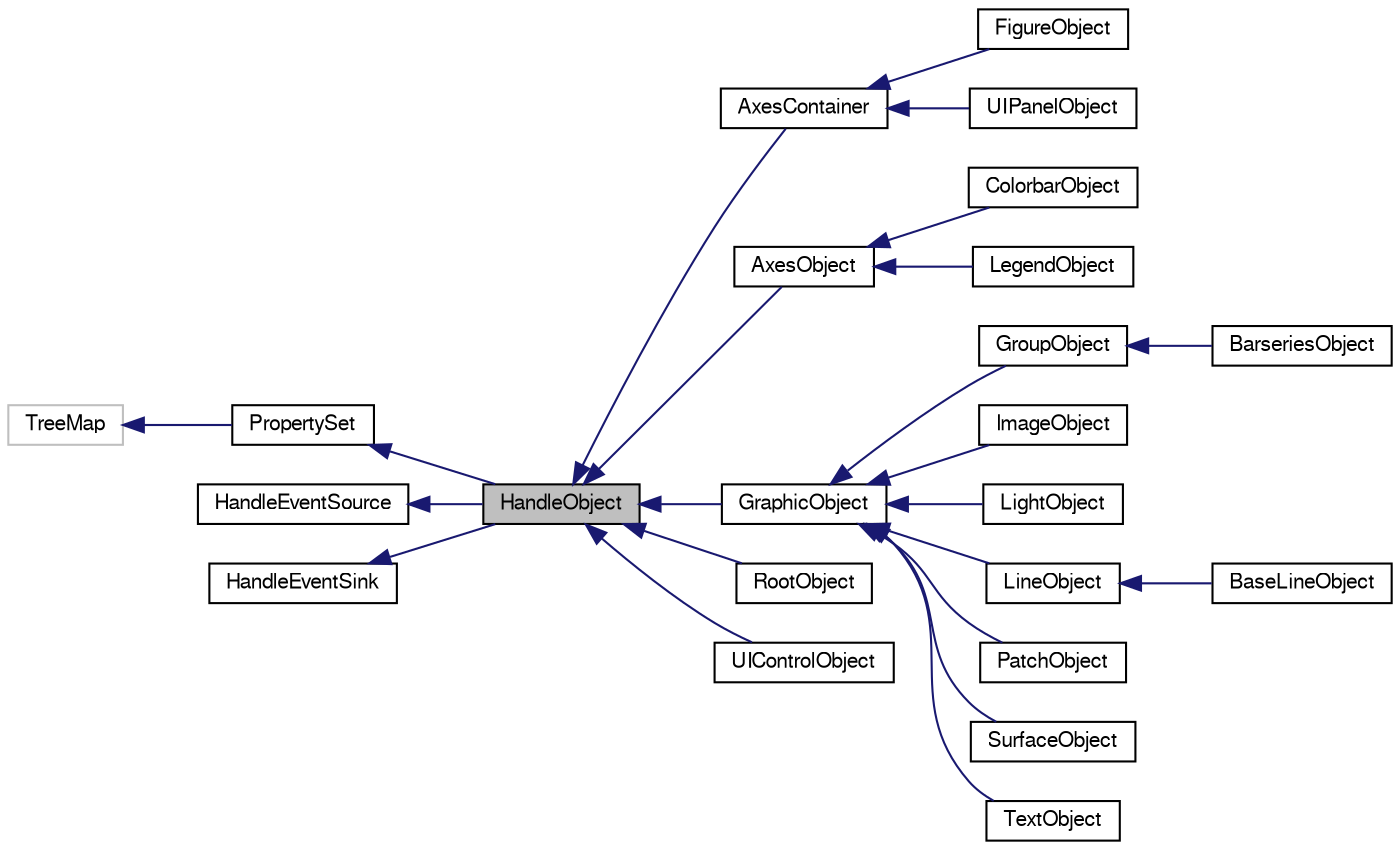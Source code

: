 digraph G
{
  edge [fontname="FreeSans",fontsize="10",labelfontname="FreeSans",labelfontsize="10"];
  node [fontname="FreeSans",fontsize="10",shape=record];
  rankdir="LR";
  Node1 [label="HandleObject",height=0.2,width=0.4,color="black", fillcolor="grey75", style="filled" fontcolor="black"];
  Node2 -> Node1 [dir="back",color="midnightblue",fontsize="10",style="solid",fontname="FreeSans"];
  Node2 [label="PropertySet",height=0.2,width=0.4,color="black", fillcolor="white", style="filled",URL="$classorg_1_1octave_1_1graphics_1_1_property_set.html"];
  Node3 -> Node2 [dir="back",color="midnightblue",fontsize="10",style="solid",fontname="FreeSans"];
  Node3 [label="TreeMap",height=0.2,width=0.4,color="grey75", fillcolor="white", style="filled"];
  Node4 -> Node1 [dir="back",color="midnightblue",fontsize="10",style="solid",fontname="FreeSans"];
  Node4 [label="HandleEventSource",height=0.2,width=0.4,color="black", fillcolor="white", style="filled",URL="$interfaceorg_1_1octave_1_1graphics_1_1_handle_event_source.html"];
  Node5 -> Node1 [dir="back",color="midnightblue",fontsize="10",style="solid",fontname="FreeSans"];
  Node5 [label="HandleEventSink",height=0.2,width=0.4,color="black", fillcolor="white", style="filled",URL="$interfaceorg_1_1octave_1_1graphics_1_1_handle_event_sink.html"];
  Node1 -> Node6 [dir="back",color="midnightblue",fontsize="10",style="solid",fontname="FreeSans"];
  Node6 [label="AxesContainer",height=0.2,width=0.4,color="black", fillcolor="white", style="filled",URL="$classorg_1_1octave_1_1graphics_1_1_axes_container.html"];
  Node6 -> Node7 [dir="back",color="midnightblue",fontsize="10",style="solid",fontname="FreeSans"];
  Node7 [label="FigureObject",height=0.2,width=0.4,color="black", fillcolor="white", style="filled",URL="$classorg_1_1octave_1_1graphics_1_1_figure_object.html"];
  Node6 -> Node8 [dir="back",color="midnightblue",fontsize="10",style="solid",fontname="FreeSans"];
  Node8 [label="UIPanelObject",height=0.2,width=0.4,color="black", fillcolor="white", style="filled",URL="$classorg_1_1octave_1_1graphics_1_1_u_i_panel_object.html"];
  Node1 -> Node9 [dir="back",color="midnightblue",fontsize="10",style="solid",fontname="FreeSans"];
  Node9 [label="AxesObject",height=0.2,width=0.4,color="black", fillcolor="white", style="filled",URL="$classorg_1_1octave_1_1graphics_1_1_axes_object.html"];
  Node9 -> Node10 [dir="back",color="midnightblue",fontsize="10",style="solid",fontname="FreeSans"];
  Node10 [label="ColorbarObject",height=0.2,width=0.4,color="black", fillcolor="white", style="filled",URL="$classorg_1_1octave_1_1graphics_1_1_colorbar_object.html"];
  Node9 -> Node11 [dir="back",color="midnightblue",fontsize="10",style="solid",fontname="FreeSans"];
  Node11 [label="LegendObject",height=0.2,width=0.4,color="black", fillcolor="white", style="filled",URL="$classorg_1_1octave_1_1graphics_1_1_legend_object.html"];
  Node1 -> Node12 [dir="back",color="midnightblue",fontsize="10",style="solid",fontname="FreeSans"];
  Node12 [label="GraphicObject",height=0.2,width=0.4,color="black", fillcolor="white", style="filled",URL="$classorg_1_1octave_1_1graphics_1_1_graphic_object.html"];
  Node12 -> Node13 [dir="back",color="midnightblue",fontsize="10",style="solid",fontname="FreeSans"];
  Node13 [label="GroupObject",height=0.2,width=0.4,color="black", fillcolor="white", style="filled",URL="$classorg_1_1octave_1_1graphics_1_1_group_object.html"];
  Node13 -> Node14 [dir="back",color="midnightblue",fontsize="10",style="solid",fontname="FreeSans"];
  Node14 [label="BarseriesObject",height=0.2,width=0.4,color="black", fillcolor="white", style="filled",URL="$classorg_1_1octave_1_1graphics_1_1_barseries_object.html"];
  Node12 -> Node15 [dir="back",color="midnightblue",fontsize="10",style="solid",fontname="FreeSans"];
  Node15 [label="ImageObject",height=0.2,width=0.4,color="black", fillcolor="white", style="filled",URL="$classorg_1_1octave_1_1graphics_1_1_image_object.html"];
  Node12 -> Node16 [dir="back",color="midnightblue",fontsize="10",style="solid",fontname="FreeSans"];
  Node16 [label="LightObject",height=0.2,width=0.4,color="black", fillcolor="white", style="filled",URL="$classorg_1_1octave_1_1graphics_1_1_light_object.html"];
  Node12 -> Node17 [dir="back",color="midnightblue",fontsize="10",style="solid",fontname="FreeSans"];
  Node17 [label="LineObject",height=0.2,width=0.4,color="black", fillcolor="white", style="filled",URL="$classorg_1_1octave_1_1graphics_1_1_line_object.html"];
  Node17 -> Node18 [dir="back",color="midnightblue",fontsize="10",style="solid",fontname="FreeSans"];
  Node18 [label="BaseLineObject",height=0.2,width=0.4,color="black", fillcolor="white", style="filled",URL="$classorg_1_1octave_1_1graphics_1_1_base_line_object.html"];
  Node12 -> Node19 [dir="back",color="midnightblue",fontsize="10",style="solid",fontname="FreeSans"];
  Node19 [label="PatchObject",height=0.2,width=0.4,color="black", fillcolor="white", style="filled",URL="$classorg_1_1octave_1_1graphics_1_1_patch_object.html"];
  Node12 -> Node20 [dir="back",color="midnightblue",fontsize="10",style="solid",fontname="FreeSans"];
  Node20 [label="SurfaceObject",height=0.2,width=0.4,color="black", fillcolor="white", style="filled",URL="$classorg_1_1octave_1_1graphics_1_1_surface_object.html"];
  Node12 -> Node21 [dir="back",color="midnightblue",fontsize="10",style="solid",fontname="FreeSans"];
  Node21 [label="TextObject",height=0.2,width=0.4,color="black", fillcolor="white", style="filled",URL="$classorg_1_1octave_1_1graphics_1_1_text_object.html"];
  Node1 -> Node22 [dir="back",color="midnightblue",fontsize="10",style="solid",fontname="FreeSans"];
  Node22 [label="RootObject",height=0.2,width=0.4,color="black", fillcolor="white", style="filled",URL="$classorg_1_1octave_1_1graphics_1_1_root_object.html"];
  Node1 -> Node23 [dir="back",color="midnightblue",fontsize="10",style="solid",fontname="FreeSans"];
  Node23 [label="UIControlObject",height=0.2,width=0.4,color="black", fillcolor="white", style="filled",URL="$classorg_1_1octave_1_1graphics_1_1_u_i_control_object.html"];
}
